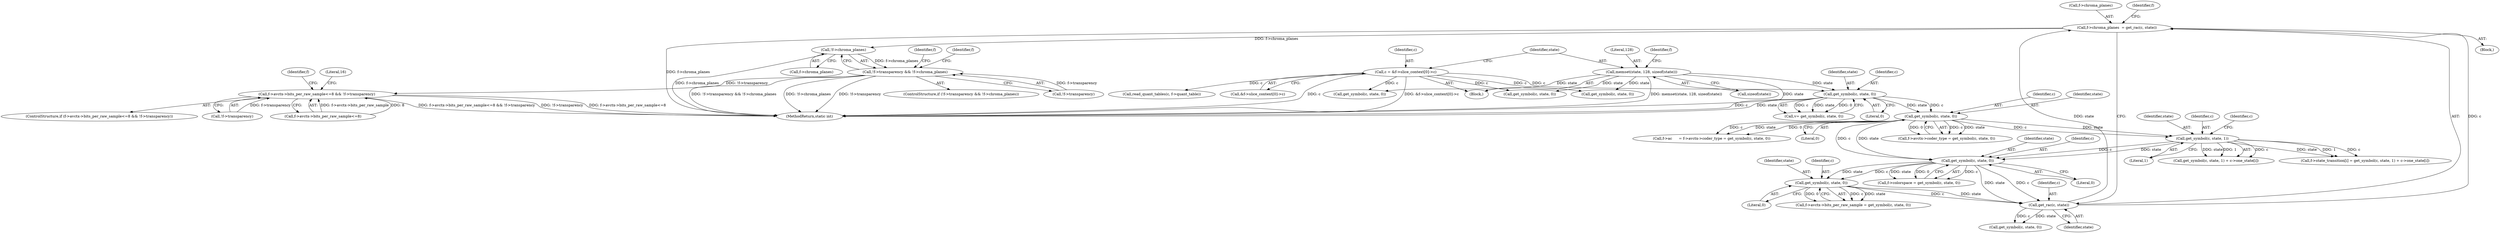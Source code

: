 digraph "0_FFmpeg_547d690d676064069d44703a1917e0dab7e33445@pointer" {
"1000283" [label="(Call,!f->chroma_planes)"];
"1000231" [label="(Call,f->chroma_planes  = get_rac(c, state))"];
"1000235" [label="(Call,get_rac(c, state))"];
"1000227" [label="(Call,get_symbol(c, state, 0))"];
"1000211" [label="(Call,get_symbol(c, state, 0))"];
"1000171" [label="(Call,get_symbol(c, state, 0))"];
"1000138" [label="(Call,get_symbol(c, state, 0))"];
"1000113" [label="(Call,c = &f->slice_context[0]->c)"];
"1000123" [label="(Call,memset(state, 128, sizeof(state)))"];
"1000198" [label="(Call,get_symbol(c, state, 1))"];
"1000278" [label="(Call,!f->transparency && !f->chroma_planes)"];
"1000313" [label="(Call,f->avctx->bits_per_raw_sample<=8 && !f->transparency)"];
"1000165" [label="(Call,f->avctx->coder_type = get_symbol(c, state, 0))"];
"1000140" [label="(Identifier,state)"];
"1000197" [label="(Call,get_symbol(c, state, 1) + c->one_state[i])"];
"1000191" [label="(Call,f->state_transition[i] = get_symbol(c, state, 1) + c->one_state[i])"];
"1000172" [label="(Identifier,c)"];
"1000292" [label="(Identifier,f)"];
"1000231" [label="(Call,f->chroma_planes  = get_rac(c, state))"];
"1000139" [label="(Identifier,c)"];
"1000242" [label="(Call,get_symbol(c, state, 0))"];
"1000232" [label="(Call,f->chroma_planes)"];
"1000230" [label="(Literal,0)"];
"1000229" [label="(Identifier,state)"];
"1000237" [label="(Identifier,state)"];
"1000174" [label="(Literal,0)"];
"1000235" [label="(Call,get_rac(c, state))"];
"1000113" [label="(Call,c = &f->slice_context[0]->c)"];
"1000114" [label="(Identifier,c)"];
"1000227" [label="(Call,get_symbol(c, state, 0))"];
"1000200" [label="(Identifier,state)"];
"1000321" [label="(Call,!f->transparency)"];
"1000329" [label="(Literal,16)"];
"1000284" [label="(Call,f->chroma_planes)"];
"1000214" [label="(Literal,0)"];
"1000126" [label="(Call,sizeof(state))"];
"1000314" [label="(Call,f->avctx->bits_per_raw_sample<=8)"];
"1000125" [label="(Literal,128)"];
"1000173" [label="(Identifier,state)"];
"1000207" [label="(Call,f->colorspace = get_symbol(c, state, 0))"];
"1000213" [label="(Identifier,state)"];
"1000962" [label="(Call,get_symbol(c, state, 0))"];
"1000407" [label="(Identifier,f)"];
"1000198" [label="(Call,get_symbol(c, state, 1))"];
"1000279" [label="(Call,!f->transparency)"];
"1000313" [label="(Call,f->avctx->bits_per_raw_sample<=8 && !f->transparency)"];
"1000221" [label="(Call,f->avctx->bits_per_raw_sample = get_symbol(c, state, 0))"];
"1000283" [label="(Call,!f->chroma_planes)"];
"1000171" [label="(Call,get_symbol(c, state, 0))"];
"1000136" [label="(Call,v= get_symbol(c, state, 0))"];
"1000131" [label="(Identifier,f)"];
"1000278" [label="(Call,!f->transparency && !f->chroma_planes)"];
"1000814" [label="(Call,get_symbol(c, state, 0))"];
"1000199" [label="(Identifier,c)"];
"1000236" [label="(Identifier,c)"];
"1000138" [label="(Call,get_symbol(c, state, 0))"];
"1000115" [label="(Call,&f->slice_context[0]->c)"];
"1000212" [label="(Identifier,c)"];
"1000240" [label="(Identifier,f)"];
"1000312" [label="(ControlStructure,if (f->avctx->bits_per_raw_sample<=8 && !f->transparency))"];
"1000123" [label="(Call,memset(state, 128, sizeof(state)))"];
"1000784" [label="(Call,read_quant_tables(c, f->quant_table))"];
"1000104" [label="(Block,)"];
"1001147" [label="(Call,get_symbol(c, state, 0))"];
"1000134" [label="(Block,)"];
"1000228" [label="(Identifier,c)"];
"1000161" [label="(Call,f->ac      = f->avctx->coder_type = get_symbol(c, state, 0))"];
"1000201" [label="(Literal,1)"];
"1001241" [label="(MethodReturn,static int)"];
"1000204" [label="(Identifier,c)"];
"1000317" [label="(Identifier,f)"];
"1000141" [label="(Literal,0)"];
"1000124" [label="(Identifier,state)"];
"1000277" [label="(ControlStructure,if (!f->transparency && !f->chroma_planes))"];
"1000211" [label="(Call,get_symbol(c, state, 0))"];
"1000283" -> "1000278"  [label="AST: "];
"1000283" -> "1000284"  [label="CFG: "];
"1000284" -> "1000283"  [label="AST: "];
"1000278" -> "1000283"  [label="CFG: "];
"1000283" -> "1001241"  [label="DDG: f->chroma_planes"];
"1000283" -> "1000278"  [label="DDG: f->chroma_planes"];
"1000231" -> "1000283"  [label="DDG: f->chroma_planes"];
"1000231" -> "1000134"  [label="AST: "];
"1000231" -> "1000235"  [label="CFG: "];
"1000232" -> "1000231"  [label="AST: "];
"1000235" -> "1000231"  [label="AST: "];
"1000240" -> "1000231"  [label="CFG: "];
"1000231" -> "1001241"  [label="DDG: f->chroma_planes"];
"1000235" -> "1000231"  [label="DDG: c"];
"1000235" -> "1000231"  [label="DDG: state"];
"1000235" -> "1000237"  [label="CFG: "];
"1000236" -> "1000235"  [label="AST: "];
"1000237" -> "1000235"  [label="AST: "];
"1000227" -> "1000235"  [label="DDG: c"];
"1000227" -> "1000235"  [label="DDG: state"];
"1000211" -> "1000235"  [label="DDG: c"];
"1000211" -> "1000235"  [label="DDG: state"];
"1000235" -> "1000242"  [label="DDG: c"];
"1000235" -> "1000242"  [label="DDG: state"];
"1000227" -> "1000221"  [label="AST: "];
"1000227" -> "1000230"  [label="CFG: "];
"1000228" -> "1000227"  [label="AST: "];
"1000229" -> "1000227"  [label="AST: "];
"1000230" -> "1000227"  [label="AST: "];
"1000221" -> "1000227"  [label="CFG: "];
"1000227" -> "1000221"  [label="DDG: c"];
"1000227" -> "1000221"  [label="DDG: state"];
"1000227" -> "1000221"  [label="DDG: 0"];
"1000211" -> "1000227"  [label="DDG: c"];
"1000211" -> "1000227"  [label="DDG: state"];
"1000211" -> "1000207"  [label="AST: "];
"1000211" -> "1000214"  [label="CFG: "];
"1000212" -> "1000211"  [label="AST: "];
"1000213" -> "1000211"  [label="AST: "];
"1000214" -> "1000211"  [label="AST: "];
"1000207" -> "1000211"  [label="CFG: "];
"1000211" -> "1000207"  [label="DDG: c"];
"1000211" -> "1000207"  [label="DDG: state"];
"1000211" -> "1000207"  [label="DDG: 0"];
"1000171" -> "1000211"  [label="DDG: c"];
"1000171" -> "1000211"  [label="DDG: state"];
"1000198" -> "1000211"  [label="DDG: c"];
"1000198" -> "1000211"  [label="DDG: state"];
"1000171" -> "1000165"  [label="AST: "];
"1000171" -> "1000174"  [label="CFG: "];
"1000172" -> "1000171"  [label="AST: "];
"1000173" -> "1000171"  [label="AST: "];
"1000174" -> "1000171"  [label="AST: "];
"1000165" -> "1000171"  [label="CFG: "];
"1000171" -> "1000161"  [label="DDG: c"];
"1000171" -> "1000161"  [label="DDG: state"];
"1000171" -> "1000161"  [label="DDG: 0"];
"1000171" -> "1000165"  [label="DDG: c"];
"1000171" -> "1000165"  [label="DDG: state"];
"1000171" -> "1000165"  [label="DDG: 0"];
"1000138" -> "1000171"  [label="DDG: c"];
"1000138" -> "1000171"  [label="DDG: state"];
"1000171" -> "1000198"  [label="DDG: c"];
"1000171" -> "1000198"  [label="DDG: state"];
"1000138" -> "1000136"  [label="AST: "];
"1000138" -> "1000141"  [label="CFG: "];
"1000139" -> "1000138"  [label="AST: "];
"1000140" -> "1000138"  [label="AST: "];
"1000141" -> "1000138"  [label="AST: "];
"1000136" -> "1000138"  [label="CFG: "];
"1000138" -> "1001241"  [label="DDG: c"];
"1000138" -> "1001241"  [label="DDG: state"];
"1000138" -> "1000136"  [label="DDG: c"];
"1000138" -> "1000136"  [label="DDG: state"];
"1000138" -> "1000136"  [label="DDG: 0"];
"1000113" -> "1000138"  [label="DDG: c"];
"1000123" -> "1000138"  [label="DDG: state"];
"1000113" -> "1000104"  [label="AST: "];
"1000113" -> "1000115"  [label="CFG: "];
"1000114" -> "1000113"  [label="AST: "];
"1000115" -> "1000113"  [label="AST: "];
"1000124" -> "1000113"  [label="CFG: "];
"1000113" -> "1001241"  [label="DDG: c"];
"1000113" -> "1001241"  [label="DDG: &f->slice_context[0]->c"];
"1000113" -> "1000784"  [label="DDG: c"];
"1000113" -> "1000814"  [label="DDG: c"];
"1000113" -> "1000962"  [label="DDG: c"];
"1000113" -> "1001147"  [label="DDG: c"];
"1000123" -> "1000104"  [label="AST: "];
"1000123" -> "1000126"  [label="CFG: "];
"1000124" -> "1000123"  [label="AST: "];
"1000125" -> "1000123"  [label="AST: "];
"1000126" -> "1000123"  [label="AST: "];
"1000131" -> "1000123"  [label="CFG: "];
"1000123" -> "1001241"  [label="DDG: memset(state, 128, sizeof(state))"];
"1000123" -> "1001241"  [label="DDG: state"];
"1000123" -> "1000814"  [label="DDG: state"];
"1000123" -> "1000962"  [label="DDG: state"];
"1000123" -> "1001147"  [label="DDG: state"];
"1000198" -> "1000197"  [label="AST: "];
"1000198" -> "1000201"  [label="CFG: "];
"1000199" -> "1000198"  [label="AST: "];
"1000200" -> "1000198"  [label="AST: "];
"1000201" -> "1000198"  [label="AST: "];
"1000204" -> "1000198"  [label="CFG: "];
"1000198" -> "1000191"  [label="DDG: c"];
"1000198" -> "1000191"  [label="DDG: state"];
"1000198" -> "1000191"  [label="DDG: 1"];
"1000198" -> "1000197"  [label="DDG: c"];
"1000198" -> "1000197"  [label="DDG: state"];
"1000198" -> "1000197"  [label="DDG: 1"];
"1000278" -> "1000277"  [label="AST: "];
"1000278" -> "1000279"  [label="CFG: "];
"1000279" -> "1000278"  [label="AST: "];
"1000292" -> "1000278"  [label="CFG: "];
"1000317" -> "1000278"  [label="CFG: "];
"1000278" -> "1001241"  [label="DDG: !f->transparency && !f->chroma_planes"];
"1000278" -> "1001241"  [label="DDG: !f->chroma_planes"];
"1000278" -> "1001241"  [label="DDG: !f->transparency"];
"1000279" -> "1000278"  [label="DDG: f->transparency"];
"1000278" -> "1000313"  [label="DDG: !f->transparency"];
"1000313" -> "1000312"  [label="AST: "];
"1000313" -> "1000314"  [label="CFG: "];
"1000313" -> "1000321"  [label="CFG: "];
"1000314" -> "1000313"  [label="AST: "];
"1000321" -> "1000313"  [label="AST: "];
"1000329" -> "1000313"  [label="CFG: "];
"1000407" -> "1000313"  [label="CFG: "];
"1000313" -> "1001241"  [label="DDG: f->avctx->bits_per_raw_sample<=8 && !f->transparency"];
"1000313" -> "1001241"  [label="DDG: !f->transparency"];
"1000313" -> "1001241"  [label="DDG: f->avctx->bits_per_raw_sample<=8"];
"1000314" -> "1000313"  [label="DDG: f->avctx->bits_per_raw_sample"];
"1000314" -> "1000313"  [label="DDG: 8"];
"1000321" -> "1000313"  [label="DDG: f->transparency"];
}
